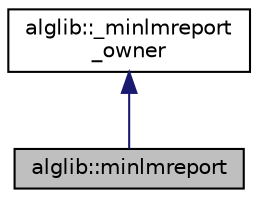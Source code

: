 digraph "alglib::minlmreport"
{
  edge [fontname="Helvetica",fontsize="10",labelfontname="Helvetica",labelfontsize="10"];
  node [fontname="Helvetica",fontsize="10",shape=record];
  Node0 [label="alglib::minlmreport",height=0.2,width=0.4,color="black", fillcolor="grey75", style="filled", fontcolor="black"];
  Node1 -> Node0 [dir="back",color="midnightblue",fontsize="10",style="solid",fontname="Helvetica"];
  Node1 [label="alglib::_minlmreport\l_owner",height=0.2,width=0.4,color="black", fillcolor="white", style="filled",URL="$classalglib_1_1__minlmreport__owner.html"];
}
